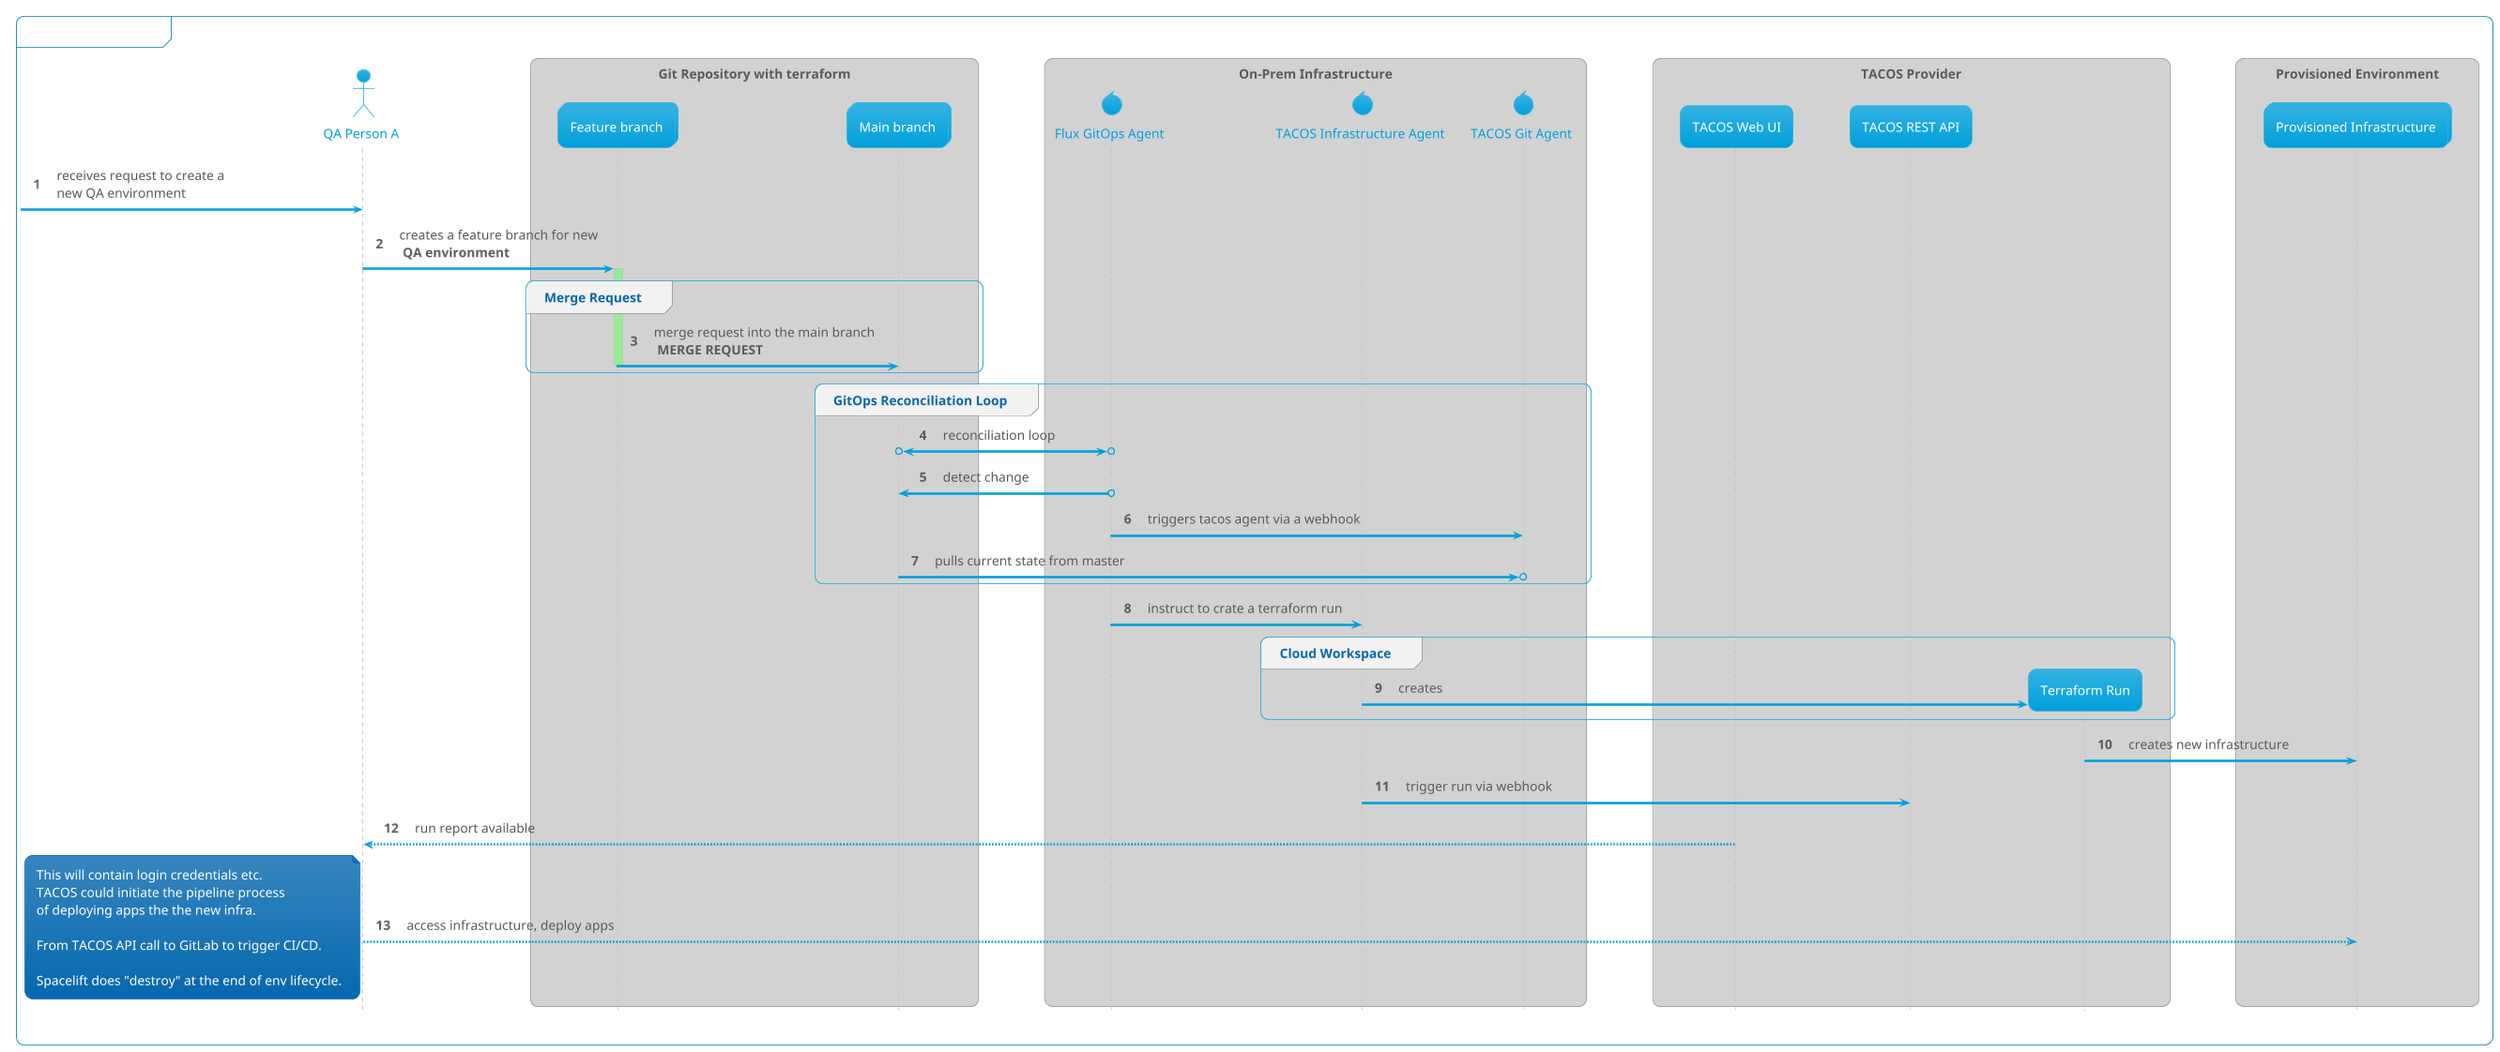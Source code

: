 @startuml gitops-tacos-flow
!theme bluegray
''!include default-font.iuml

mainframe **TACOS flow with GitOps**
hide footbox
autonumber

skinparam DefaultFontSize 16

scale 1920 width
scale 1078 height

actor "QA Person A" as dev
[-> dev : receives request to create a\nnew QA environment

box "Git Repository with terraform"
    collections "Feature branch" as feature
    dev -> feature : creates a feature branch for new\n **QA environment**
    collections "Main branch" as master
end box

group Merge Request
    activate feature #LightGreen
    feature -> master : merge request into the main branch\n **MERGE REQUEST**
    deactivate feature
end

box On-Prem Infrastructure
    control "Flux GitOps Agent" as agent
    control "TACOS Infrastructure Agent" as tacos_agent
    control "TACOS Git Agent" as tacos_git_agent
        group GitOps Reconciliation Loop
            agent o<->o master : reconciliation loop
            master <-o agent : detect change
            agent -> tacos_git_agent : triggers tacos agent via a webhook
            tacos_git_agent o<- master : pulls current state from master
        end
    agent -> tacos_agent : instruct to crate a terraform run
end box

box TACOS Provider
    participant "TACOS Web UI" as web_ui
    participant "TACOS REST API" as tacos_rest_api
    group Cloud Workspace
        create participant "Terraform Run" as terraform_run
        tacos_agent -> terraform_run : creates
    end
end box

box Provisioned Environment
    collections "Provisioned Infrastructure" as infra
    terraform_run -> infra : creates new infrastructure
    tacos_agent -> tacos_rest_api : trigger run via webhook
end box

web_ui --> dev : run report available
dev --> infra : access infrastructure, deploy apps
note left
This will contain login credentials etc.
TACOS could initiate the pipeline process
of deploying apps the the new infra.

From TACOS API call to GitLab to trigger CI/CD.

Spacelift does "destroy" at the end of env lifecycle.
end note
@enduml
